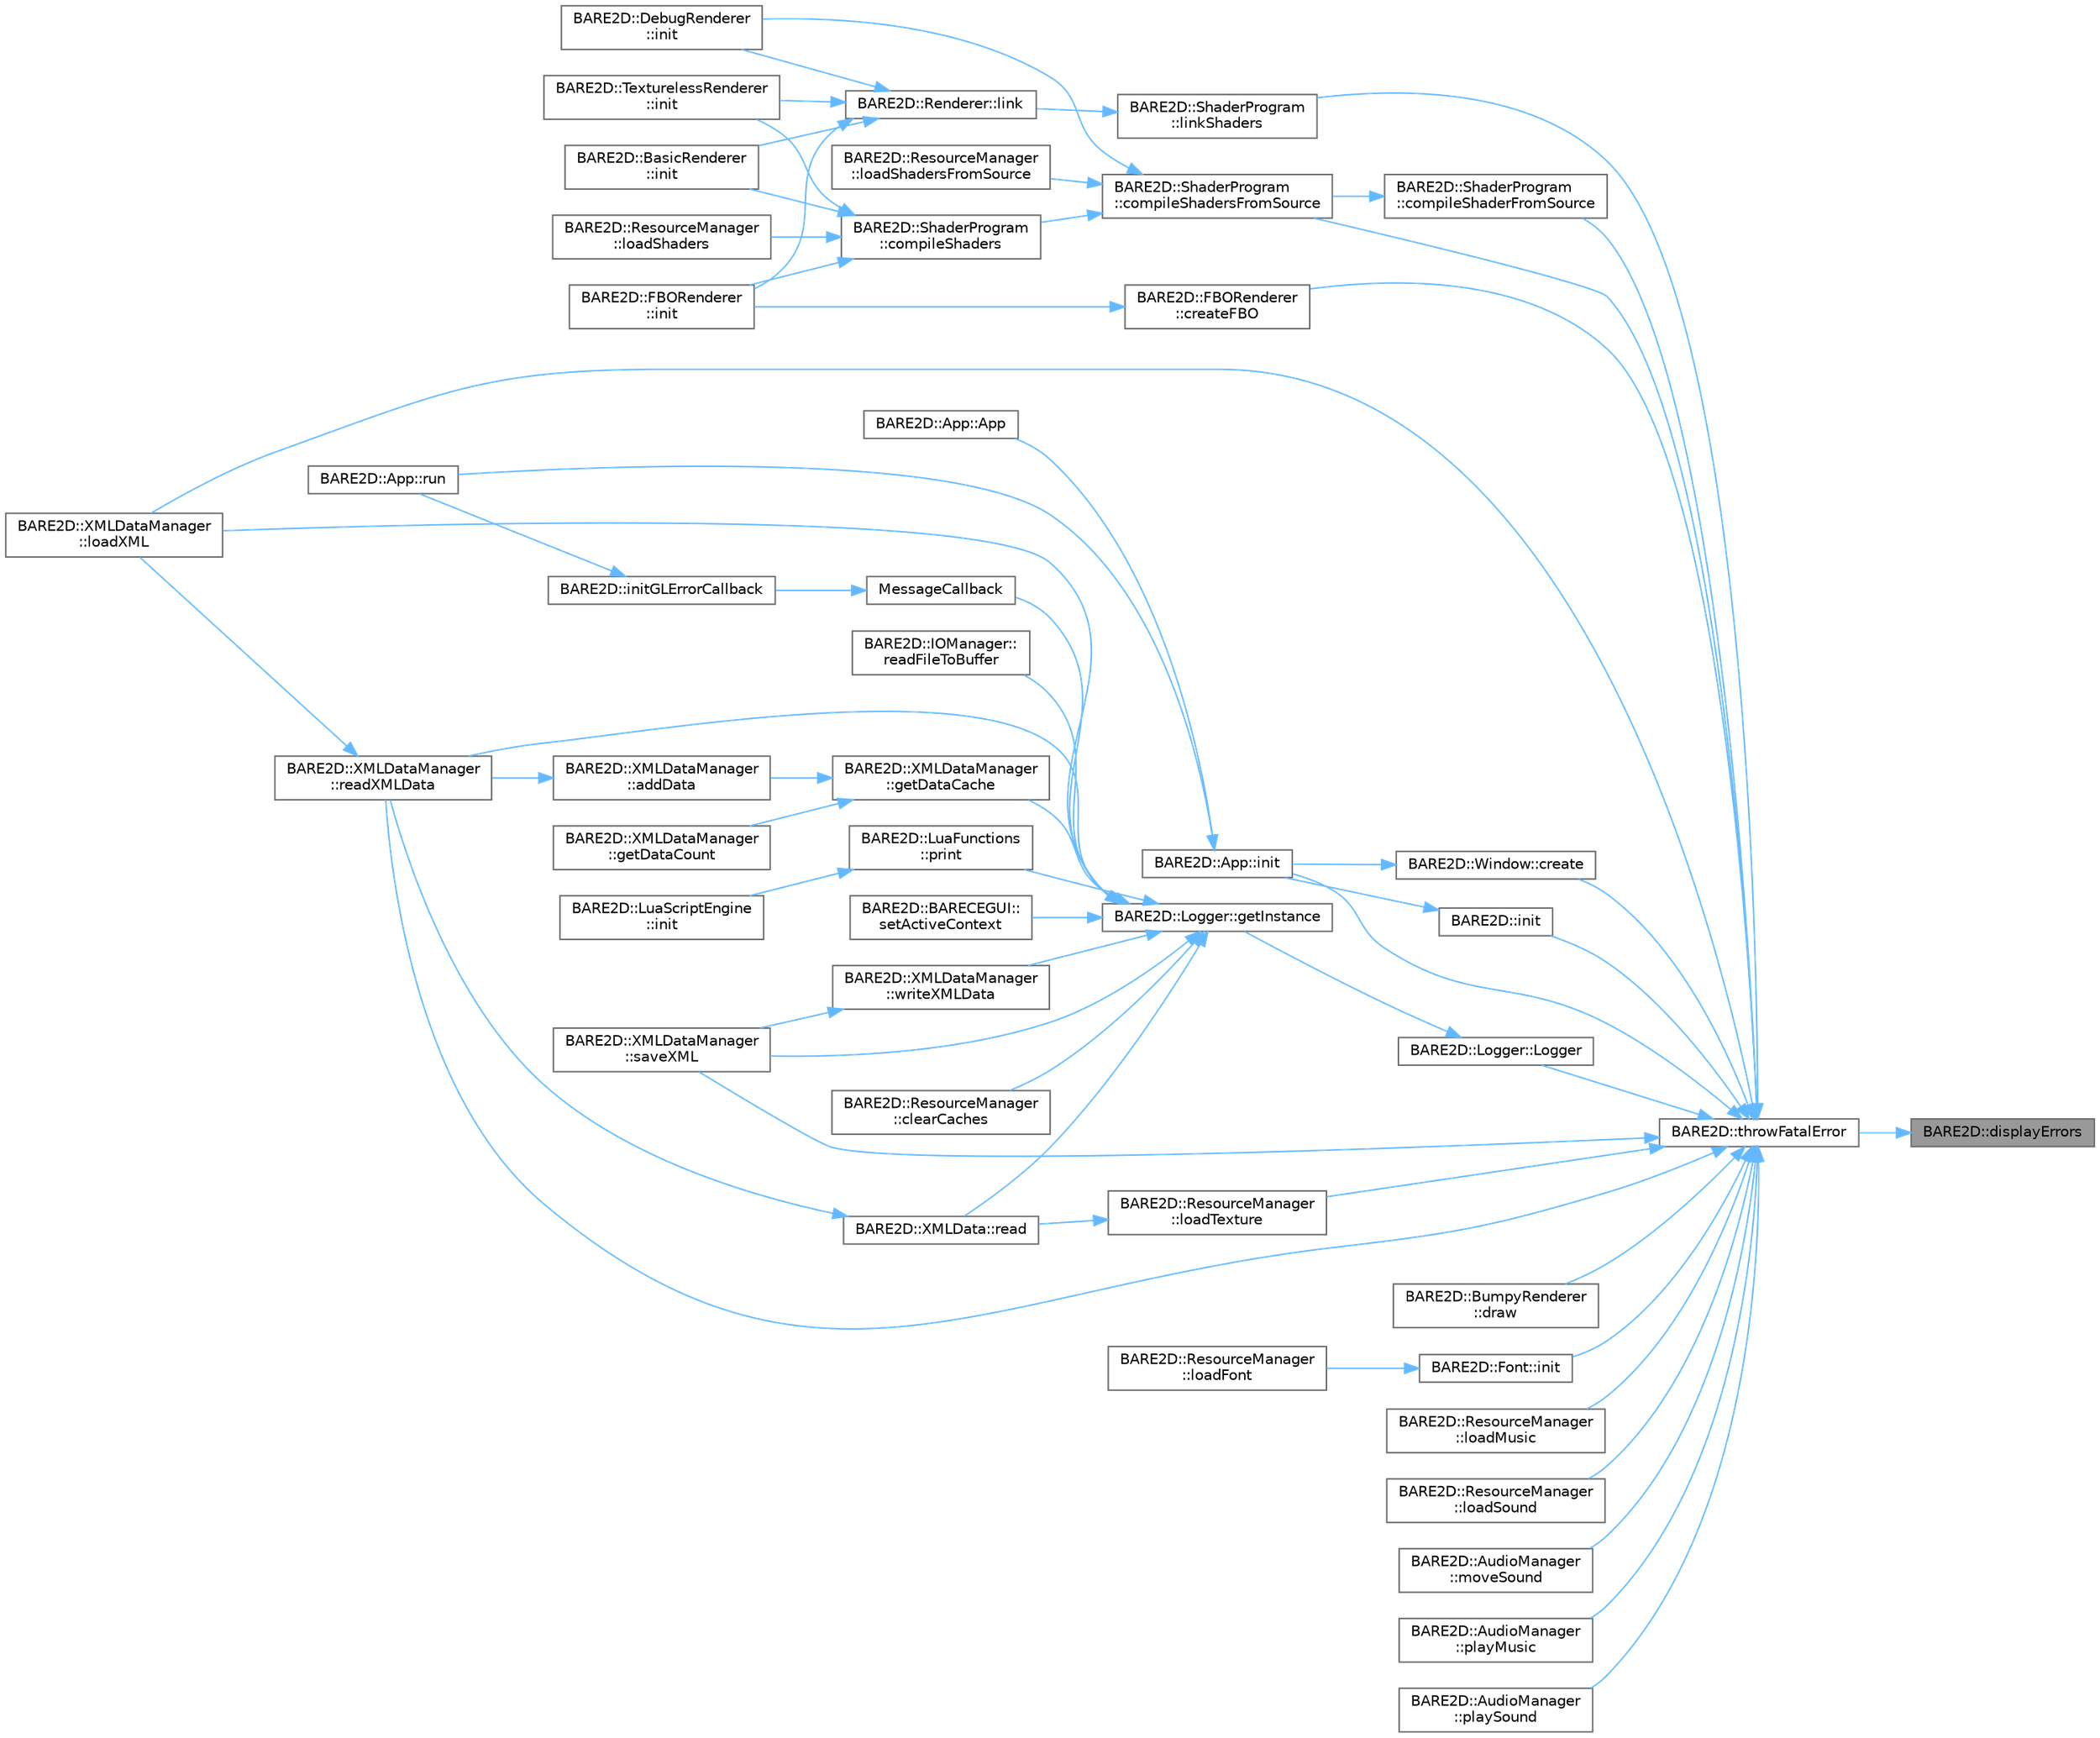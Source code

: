 digraph "BARE2D::displayErrors"
{
 // INTERACTIVE_SVG=YES
 // LATEX_PDF_SIZE
  bgcolor="transparent";
  edge [fontname=Helvetica,fontsize=10,labelfontname=Helvetica,labelfontsize=10];
  node [fontname=Helvetica,fontsize=10,shape=box,height=0.2,width=0.4];
  rankdir="RL";
  Node1 [label="BARE2D::displayErrors",height=0.2,width=0.4,color="gray40", fillcolor="grey60", style="filled", fontcolor="black",tooltip="Displays the latest thrown errors (really just all the thrown errors) in the console."];
  Node1 -> Node2 [dir="back",color="steelblue1",style="solid"];
  Node2 [label="BARE2D::throwFatalError",height=0.2,width=0.4,color="grey40", fillcolor="white", style="filled",URL="$namespace_b_a_r_e2_d.html#aed4332e42208fed2905a8b0845dad4d1",tooltip="Throws an error (fatal). Also calls displayErrors and exits the program."];
  Node2 -> Node3 [dir="back",color="steelblue1",style="solid"];
  Node3 [label="BARE2D::ShaderProgram\l::compileShaderFromSource",height=0.2,width=0.4,color="grey40", fillcolor="white", style="filled",URL="$class_b_a_r_e2_d_1_1_shader_program.html#a2b1206fc5359147dbce6be72051d44c6",tooltip="Compiles a shader from source with OpenGL id."];
  Node3 -> Node4 [dir="back",color="steelblue1",style="solid"];
  Node4 [label="BARE2D::ShaderProgram\l::compileShadersFromSource",height=0.2,width=0.4,color="grey40", fillcolor="white", style="filled",URL="$class_b_a_r_e2_d_1_1_shader_program.html#a805e1e0c2b0ecd5d9625deed62d45c1c",tooltip="Similar to compileShaders, this just compiles the shaders."];
  Node4 -> Node5 [dir="back",color="steelblue1",style="solid"];
  Node5 [label="BARE2D::ShaderProgram\l::compileShaders",height=0.2,width=0.4,color="grey40", fillcolor="white", style="filled",URL="$class_b_a_r_e2_d_1_1_shader_program.html#acf78cf9b4988abf40d62d67471a168a3",tooltip="Compiles the shaders. Does not link them."];
  Node5 -> Node6 [dir="back",color="steelblue1",style="solid"];
  Node6 [label="BARE2D::BasicRenderer\l::init",height=0.2,width=0.4,color="grey40", fillcolor="white", style="filled",URL="$class_b_a_r_e2_d_1_1_basic_renderer.html#aa228c647d7fe74772a4736d51fdb7796",tooltip="Initializes all necessary bits of the renderer."];
  Node5 -> Node7 [dir="back",color="steelblue1",style="solid"];
  Node7 [label="BARE2D::FBORenderer\l::init",height=0.2,width=0.4,color="grey40", fillcolor="white", style="filled",URL="$class_b_a_r_e2_d_1_1_f_b_o_renderer.html#ac1902310c37a001b0f6d53b7d6066867",tooltip="Initializes all necessary bits of the renderer."];
  Node5 -> Node8 [dir="back",color="steelblue1",style="solid"];
  Node8 [label="BARE2D::TexturelessRenderer\l::init",height=0.2,width=0.4,color="grey40", fillcolor="white", style="filled",URL="$class_b_a_r_e2_d_1_1_textureless_renderer.html#a01951b878023daee5eef45428e8e858e",tooltip="Initializes all necessary bits of the renderer."];
  Node5 -> Node9 [dir="back",color="steelblue1",style="solid"];
  Node9 [label="BARE2D::ResourceManager\l::loadShaders",height=0.2,width=0.4,color="grey40", fillcolor="white", style="filled",URL="$class_b_a_r_e2_d_1_1_resource_manager.html#a00ef658172786a81106218cc6035bc13",tooltip="Loads some shaders. Combines both to give a full shader program. Does not cache."];
  Node4 -> Node10 [dir="back",color="steelblue1",style="solid"];
  Node10 [label="BARE2D::DebugRenderer\l::init",height=0.2,width=0.4,color="grey40", fillcolor="white", style="filled",URL="$class_b_a_r_e2_d_1_1_debug_renderer.html#adfa84d84a1525f62c888ecdcdc3e874a",tooltip="Initializes with very rudimentary shaders (hardcoded), adds vertex attributes."];
  Node4 -> Node11 [dir="back",color="steelblue1",style="solid"];
  Node11 [label="BARE2D::ResourceManager\l::loadShadersFromSource",height=0.2,width=0.4,color="grey40", fillcolor="white", style="filled",URL="$class_b_a_r_e2_d_1_1_resource_manager.html#a5dbae5c36f78ce4feb0ec3c0b8d1728a",tooltip="Loads some shaders from their source. Does not cache."];
  Node2 -> Node4 [dir="back",color="steelblue1",style="solid"];
  Node2 -> Node12 [dir="back",color="steelblue1",style="solid"];
  Node12 [label="BARE2D::Window::create",height=0.2,width=0.4,color="grey40", fillcolor="white", style="filled",URL="$class_b_a_r_e2_d_1_1_window.html#a02b16c4a920ed63e5bbd4e219f5d1155",tooltip="This is a graphical window. It holds information about the GL context, as well as the SDL window cont..."];
  Node12 -> Node13 [dir="back",color="steelblue1",style="solid"];
  Node13 [label="BARE2D::App::init",height=0.2,width=0.4,color="grey40", fillcolor="white", style="filled",URL="$class_b_a_r_e2_d_1_1_app.html#a545e74578c9321aa800aa1673b8dc80e",tooltip="Initializes the applet and engine. Creates a window, held within this App. Only for internal use."];
  Node13 -> Node14 [dir="back",color="steelblue1",style="solid"];
  Node14 [label="BARE2D::App::App",height=0.2,width=0.4,color="grey40", fillcolor="white", style="filled",URL="$class_b_a_r_e2_d_1_1_app.html#a5940a478d28f6e4d9da675023aa26144",tooltip=" "];
  Node13 -> Node15 [dir="back",color="steelblue1",style="solid"];
  Node15 [label="BARE2D::App::run",height=0.2,width=0.4,color="grey40", fillcolor="white", style="filled",URL="$class_b_a_r_e2_d_1_1_app.html#a767c055c78bbf86b34bbd47e4b05ee01",tooltip="Runs the program! Starts the update-draw loop."];
  Node2 -> Node16 [dir="back",color="steelblue1",style="solid"];
  Node16 [label="BARE2D::FBORenderer\l::createFBO",height=0.2,width=0.4,color="grey40", fillcolor="white", style="filled",URL="$class_b_a_r_e2_d_1_1_f_b_o_renderer.html#af0312bfcb60be2285bb443a79ae9678f",tooltip="Creates the OpenGL FBO instance and holds its handle in m_fboID;."];
  Node16 -> Node7 [dir="back",color="steelblue1",style="solid"];
  Node2 -> Node17 [dir="back",color="steelblue1",style="solid"];
  Node17 [label="BARE2D::BumpyRenderer\l::draw",height=0.2,width=0.4,color="grey40", fillcolor="white", style="filled",URL="$class_b_a_r_e2_d_1_1_bumpy_renderer.html#a6480bb55821d44b19fcd964a21c7dc5d",tooltip=" "];
  Node2 -> Node13 [dir="back",color="steelblue1",style="solid"];
  Node2 -> Node18 [dir="back",color="steelblue1",style="solid"];
  Node18 [label="BARE2D::init",height=0.2,width=0.4,color="grey40", fillcolor="white", style="filled",URL="$namespace_b_a_r_e2_d.html#ad4169a65409a67e2c146011c0003479f",tooltip="Inits the required systems used by BARE2D."];
  Node18 -> Node13 [dir="back",color="steelblue1",style="solid"];
  Node2 -> Node19 [dir="back",color="steelblue1",style="solid"];
  Node19 [label="BARE2D::Font::init",height=0.2,width=0.4,color="grey40", fillcolor="white", style="filled",URL="$class_b_a_r_e2_d_1_1_font.html#a4448baad55264df37021c5e24a033b29",tooltip="Creates font resources."];
  Node19 -> Node20 [dir="back",color="steelblue1",style="solid"];
  Node20 [label="BARE2D::ResourceManager\l::loadFont",height=0.2,width=0.4,color="grey40", fillcolor="white", style="filled",URL="$class_b_a_r_e2_d_1_1_resource_manager.html#a779c084be78d6e03a8083cb109b85509",tooltip="Loads a font to the cache."];
  Node2 -> Node21 [dir="back",color="steelblue1",style="solid"];
  Node21 [label="BARE2D::ShaderProgram\l::linkShaders",height=0.2,width=0.4,color="grey40", fillcolor="white", style="filled",URL="$class_b_a_r_e2_d_1_1_shader_program.html#a096bc5e267753d6054aa8039e4cc44a9",tooltip="Links the compiled shaders together to create a coherent shader program."];
  Node21 -> Node22 [dir="back",color="steelblue1",style="solid"];
  Node22 [label="BARE2D::Renderer::link",height=0.2,width=0.4,color="grey40", fillcolor="white", style="filled",URL="$class_b_a_r_e2_d_1_1_renderer.html#a5ff18e853da7784b3085181c5e52e8ac",tooltip=" "];
  Node22 -> Node6 [dir="back",color="steelblue1",style="solid"];
  Node22 -> Node10 [dir="back",color="steelblue1",style="solid"];
  Node22 -> Node7 [dir="back",color="steelblue1",style="solid"];
  Node22 -> Node8 [dir="back",color="steelblue1",style="solid"];
  Node2 -> Node23 [dir="back",color="steelblue1",style="solid"];
  Node23 [label="BARE2D::ResourceManager\l::loadMusic",height=0.2,width=0.4,color="grey40", fillcolor="white", style="filled",URL="$class_b_a_r_e2_d_1_1_resource_manager.html#a5d3afd3f5800a9a502a2a1e5311a513a",tooltip="Loads some music from the filepath given from the cache or from the file if the cache doesn't contain..."];
  Node2 -> Node24 [dir="back",color="steelblue1",style="solid"];
  Node24 [label="BARE2D::ResourceManager\l::loadSound",height=0.2,width=0.4,color="grey40", fillcolor="white", style="filled",URL="$class_b_a_r_e2_d_1_1_resource_manager.html#ad6a90b54eb05009c05cdfd3794e69855",tooltip="Loads a sound from the filepath given from the cache or from the file if the cache doesn't contain it..."];
  Node2 -> Node25 [dir="back",color="steelblue1",style="solid"];
  Node25 [label="BARE2D::ResourceManager\l::loadTexture",height=0.2,width=0.4,color="grey40", fillcolor="white", style="filled",URL="$class_b_a_r_e2_d_1_1_resource_manager.html#af4bb03a60f5fdb3ec94064e17c84e823",tooltip="Loads a texture if it isn't already in the cache."];
  Node25 -> Node26 [dir="back",color="steelblue1",style="solid"];
  Node26 [label="BARE2D::XMLData::read",height=0.2,width=0.4,color="grey40", fillcolor="white", style="filled",URL="$class_b_a_r_e2_d_1_1_x_m_l_data.html#acf63925319a7b15a53989db54702ea60",tooltip="Reads the entire piece of data from a given XML node."];
  Node26 -> Node27 [dir="back",color="steelblue1",style="solid"];
  Node27 [label="BARE2D::XMLDataManager\l::readXMLData",height=0.2,width=0.4,color="grey40", fillcolor="white", style="filled",URL="$class_b_a_r_e2_d_1_1_x_m_l_data_manager.html#a85100a24e685d21a8f2af8f87def391a",tooltip="Reads a single subcache from a single file."];
  Node27 -> Node28 [dir="back",color="steelblue1",style="solid"];
  Node28 [label="BARE2D::XMLDataManager\l::loadXML",height=0.2,width=0.4,color="grey40", fillcolor="white", style="filled",URL="$class_b_a_r_e2_d_1_1_x_m_l_data_manager.html#ac4a9f3f5c2a496e2df493a10df0003d3",tooltip="Loads all of the files from the filepath that end in .xml to the caches. Does not clear caches."];
  Node2 -> Node28 [dir="back",color="steelblue1",style="solid"];
  Node2 -> Node29 [dir="back",color="steelblue1",style="solid"];
  Node29 [label="BARE2D::Logger::Logger",height=0.2,width=0.4,color="grey40", fillcolor="white", style="filled",URL="$class_b_a_r_e2_d_1_1_logger.html#a731b4fafcc2878fe66360b1c9c0febdc",tooltip=" "];
  Node29 -> Node30 [dir="back",color="steelblue1",style="solid"];
  Node30 [label="BARE2D::Logger::getInstance",height=0.2,width=0.4,color="grey40", fillcolor="white", style="filled",URL="$class_b_a_r_e2_d_1_1_logger.html#af9e46266b594528fe87ce3e9264033ec",tooltip=" "];
  Node30 -> Node31 [dir="back",color="steelblue1",style="solid"];
  Node31 [label="BARE2D::ResourceManager\l::clearCaches",height=0.2,width=0.4,color="grey40", fillcolor="white", style="filled",URL="$class_b_a_r_e2_d_1_1_resource_manager.html#acbc049762c33d9f98ddbc5add7e20174",tooltip="Clears the various caches. This is useful for debugging."];
  Node30 -> Node32 [dir="back",color="steelblue1",style="solid"];
  Node32 [label="BARE2D::XMLDataManager\l::getDataCache",height=0.2,width=0.4,color="grey40", fillcolor="white", style="filled",URL="$class_b_a_r_e2_d_1_1_x_m_l_data_manager.html#aac1a58615a6a568a2f7d0e0f1e8f170c",tooltip="Returns a cache for a certain type of data."];
  Node32 -> Node33 [dir="back",color="steelblue1",style="solid"];
  Node33 [label="BARE2D::XMLDataManager\l::addData",height=0.2,width=0.4,color="grey40", fillcolor="white", style="filled",URL="$class_b_a_r_e2_d_1_1_x_m_l_data_manager.html#ab2c2021b2cb121395139f81735a82d35",tooltip="Adds a piece of data to the cache, in the appropriate sub-cache."];
  Node33 -> Node27 [dir="back",color="steelblue1",style="solid"];
  Node32 -> Node34 [dir="back",color="steelblue1",style="solid"];
  Node34 [label="BARE2D::XMLDataManager\l::getDataCount",height=0.2,width=0.4,color="grey40", fillcolor="white", style="filled",URL="$class_b_a_r_e2_d_1_1_x_m_l_data_manager.html#ad1eda009d1ee739e4795d954a9fba092",tooltip=" "];
  Node30 -> Node28 [dir="back",color="steelblue1",style="solid"];
  Node30 -> Node35 [dir="back",color="steelblue1",style="solid"];
  Node35 [label="MessageCallback",height=0.2,width=0.4,color="grey40", fillcolor="white", style="filled",URL="$_b_a_r_e_errors_8cpp.html#a76259e93488aa188c59d8b8a80517f74",tooltip=" "];
  Node35 -> Node36 [dir="back",color="steelblue1",style="solid"];
  Node36 [label="BARE2D::initGLErrorCallback",height=0.2,width=0.4,color="grey40", fillcolor="white", style="filled",URL="$namespace_b_a_r_e2_d.html#a2e37a4d16611398b81332bb834395984",tooltip="Initializes the GL Debug Message Callback function, and enables debug output straight from OpenGL."];
  Node36 -> Node15 [dir="back",color="steelblue1",style="solid"];
  Node30 -> Node37 [dir="back",color="steelblue1",style="solid"];
  Node37 [label="BARE2D::LuaFunctions\l::print",height=0.2,width=0.4,color="grey40", fillcolor="white", style="filled",URL="$namespace_b_a_r_e2_d_1_1_lua_functions.html#accb5722153e602b5cbb4082f1541c112",tooltip="Uses the Logger to print to the screen and log. Takes one argument, a string to print."];
  Node37 -> Node38 [dir="back",color="steelblue1",style="solid"];
  Node38 [label="BARE2D::LuaScriptEngine\l::init",height=0.2,width=0.4,color="grey40", fillcolor="white", style="filled",URL="$class_b_a_r_e2_d_1_1_lua_script_engine.html#afc202ede3bcd76cf0d38a5cfa6da2e86",tooltip="Initializes the LuaScriptEngine - loads basic modules etc."];
  Node30 -> Node26 [dir="back",color="steelblue1",style="solid"];
  Node30 -> Node39 [dir="back",color="steelblue1",style="solid"];
  Node39 [label="BARE2D::IOManager::\lreadFileToBuffer",height=0.2,width=0.4,color="grey40", fillcolor="white", style="filled",URL="$class_b_a_r_e2_d_1_1_i_o_manager.html#a22c857b612a97f087c27d5c0120acc43",tooltip=" "];
  Node30 -> Node27 [dir="back",color="steelblue1",style="solid"];
  Node30 -> Node40 [dir="back",color="steelblue1",style="solid"];
  Node40 [label="BARE2D::XMLDataManager\l::saveXML",height=0.2,width=0.4,color="grey40", fillcolor="white", style="filled",URL="$class_b_a_r_e2_d_1_1_x_m_l_data_manager.html#af9f6c07f0c2cecffd0ffde59174d4621",tooltip="Writes all of the currently cached data to the data's respective files in a folder at filepath...."];
  Node30 -> Node41 [dir="back",color="steelblue1",style="solid"];
  Node41 [label="BARE2D::BARECEGUI::\lsetActiveContext",height=0.2,width=0.4,color="grey40", fillcolor="white", style="filled",URL="$class_b_a_r_e2_d_1_1_b_a_r_e_c_e_g_u_i.html#abda90814bb22fe7f7b64dc8922f29b58",tooltip="Sets the active context."];
  Node30 -> Node42 [dir="back",color="steelblue1",style="solid"];
  Node42 [label="BARE2D::XMLDataManager\l::writeXMLData",height=0.2,width=0.4,color="grey40", fillcolor="white", style="filled",URL="$class_b_a_r_e2_d_1_1_x_m_l_data_manager.html#a64420cd9463430e186035296d982c553",tooltip="Writes a single subcache of data to a single file."];
  Node42 -> Node40 [dir="back",color="steelblue1",style="solid"];
  Node2 -> Node43 [dir="back",color="steelblue1",style="solid"];
  Node43 [label="BARE2D::AudioManager\l::moveSound",height=0.2,width=0.4,color="grey40", fillcolor="white", style="filled",URL="$class_b_a_r_e2_d_1_1_audio_manager.html#a18066e694ed639067819cf07528240fe",tooltip="Resets the sound's position for positional audio."];
  Node2 -> Node44 [dir="back",color="steelblue1",style="solid"];
  Node44 [label="BARE2D::AudioManager\l::playMusic",height=0.2,width=0.4,color="grey40", fillcolor="white", style="filled",URL="$class_b_a_r_e2_d_1_1_audio_manager.html#a9c40cea80160da2a6dcdc518e80c7743",tooltip="Plays some music! Only one \"music\" can be played at a time."];
  Node2 -> Node45 [dir="back",color="steelblue1",style="solid"];
  Node45 [label="BARE2D::AudioManager\l::playSound",height=0.2,width=0.4,color="grey40", fillcolor="white", style="filled",URL="$class_b_a_r_e2_d_1_1_audio_manager.html#aaea5896a893ca7571f9f996410662f3b",tooltip="Plays a sound at a position."];
  Node2 -> Node27 [dir="back",color="steelblue1",style="solid"];
  Node2 -> Node40 [dir="back",color="steelblue1",style="solid"];
}
